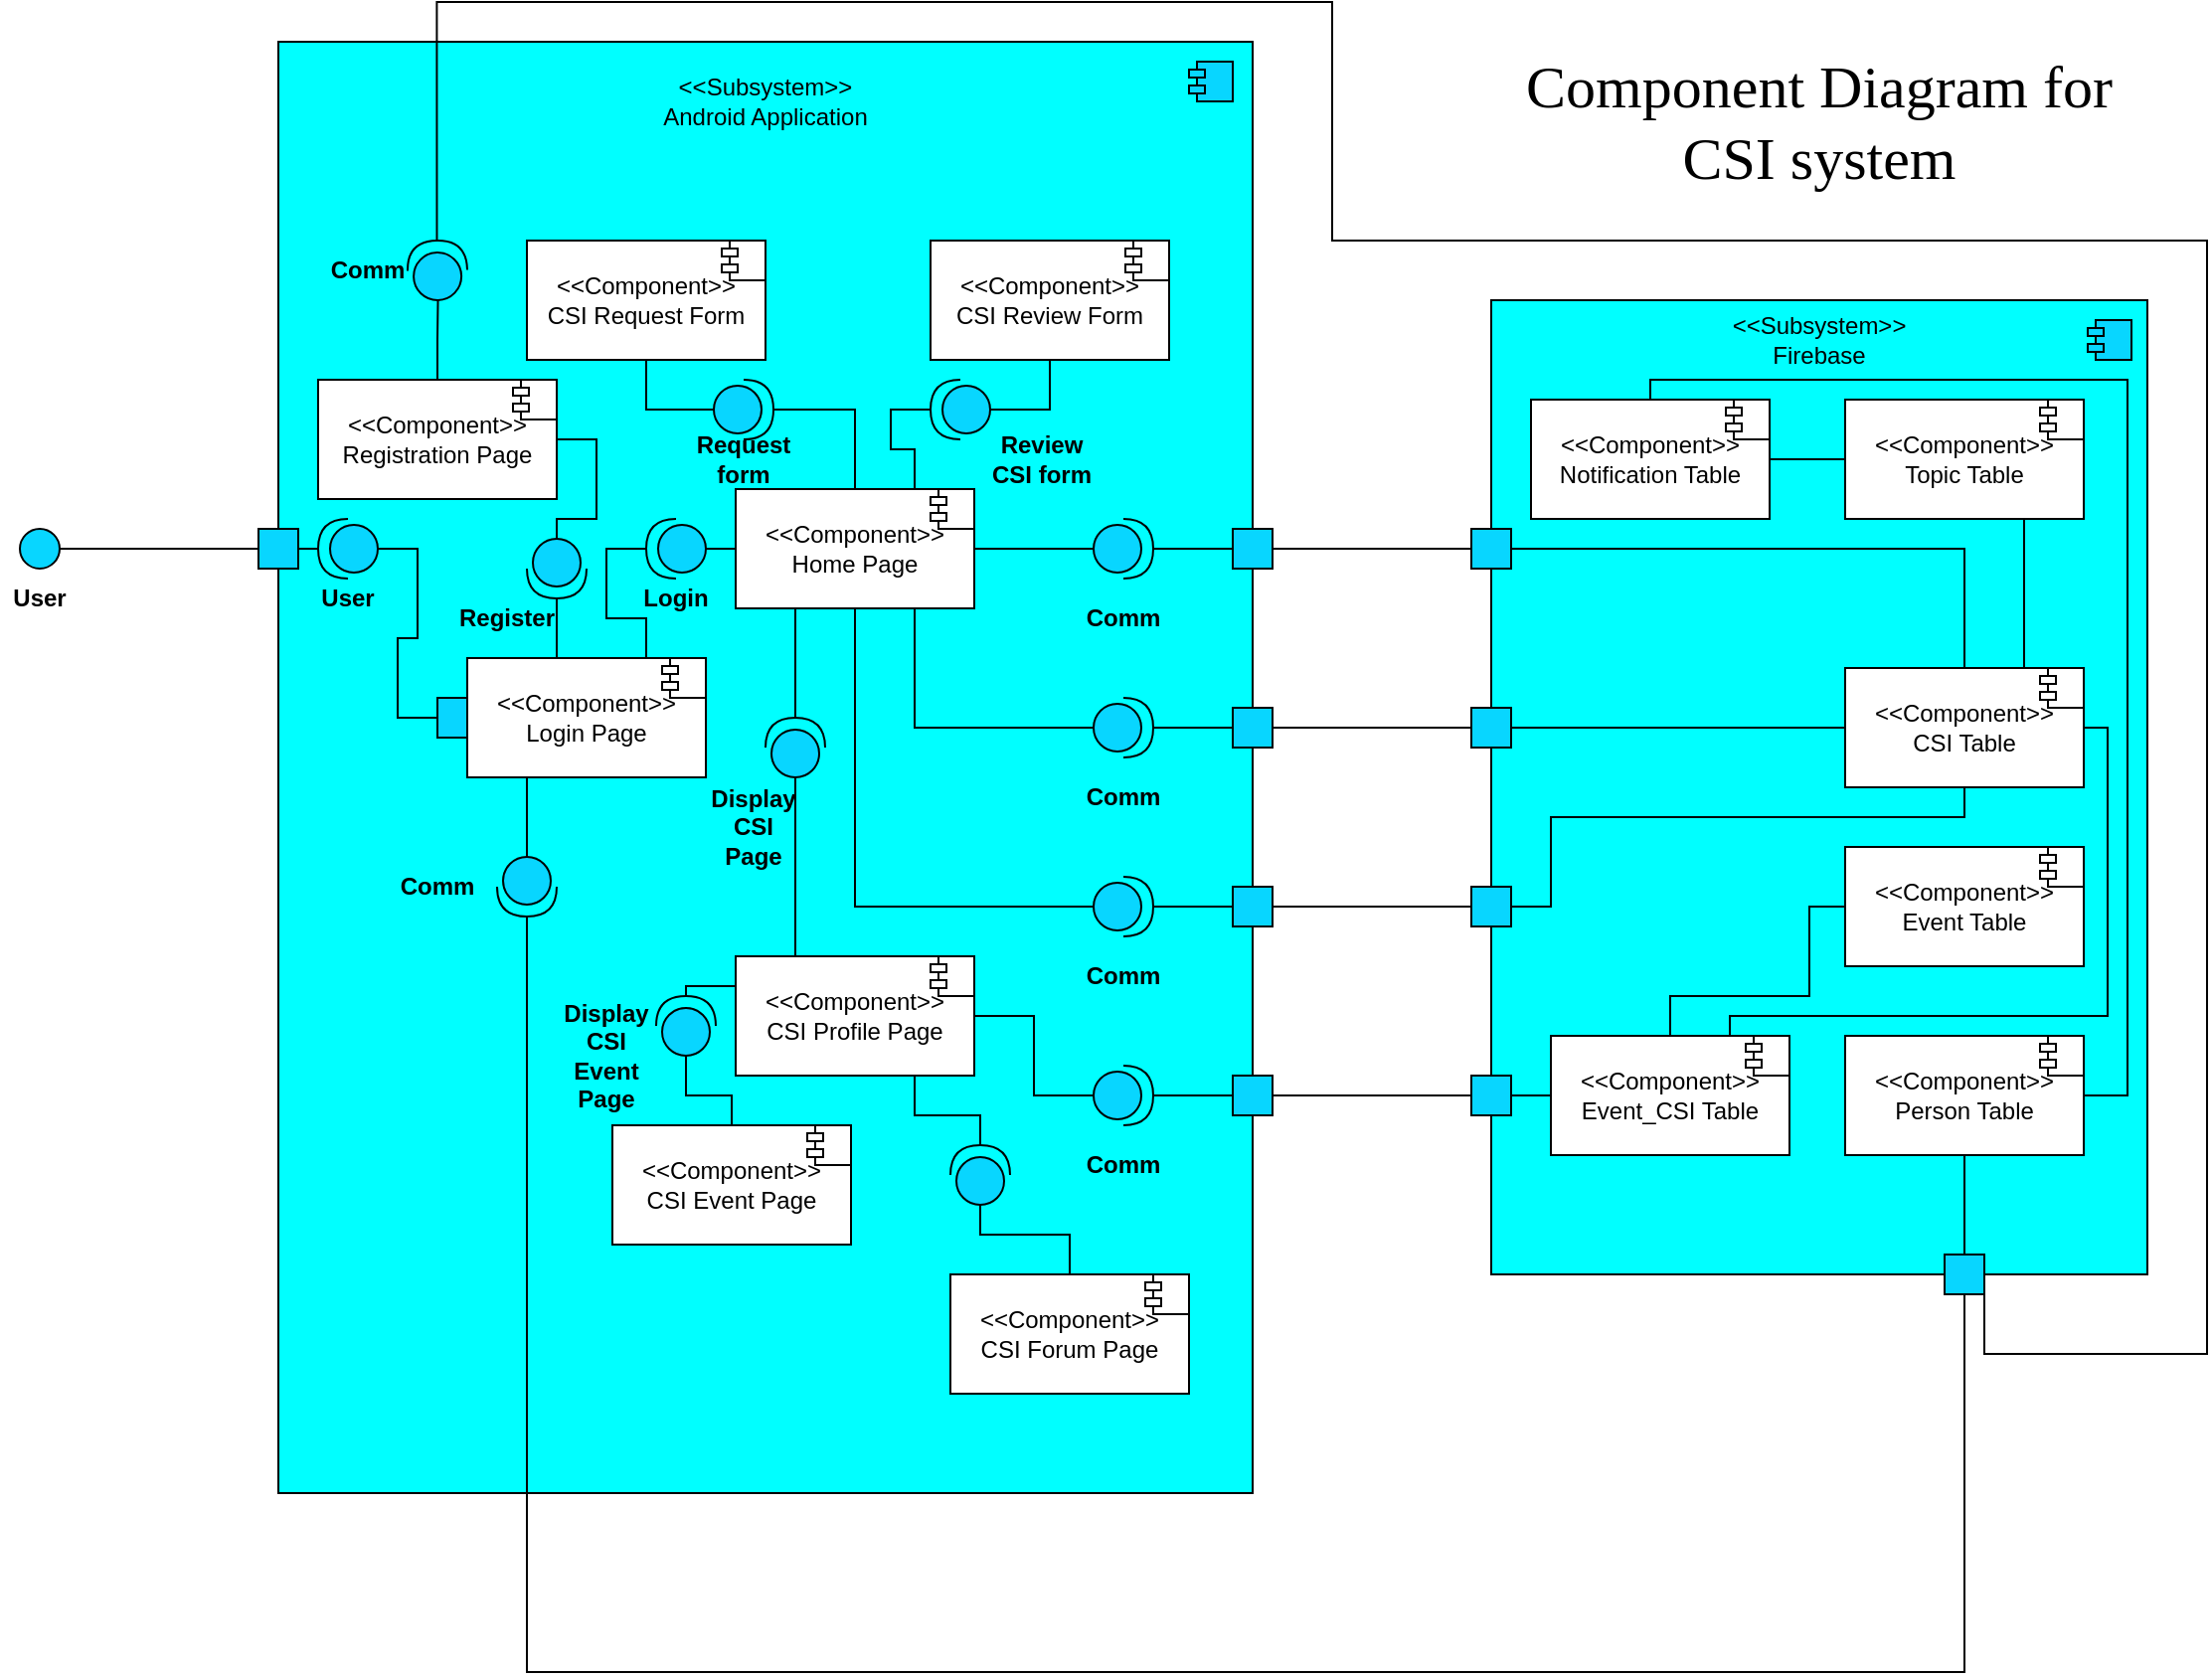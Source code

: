<mxfile version="13.0.9" type="github">
  <diagram id="71mHIhHhVNztUEy4peck" name="Page-1">
    <mxGraphModel dx="1422" dy="1813" grid="1" gridSize="10" guides="1" tooltips="1" connect="1" arrows="1" fold="1" page="1" pageScale="1" pageWidth="850" pageHeight="1100" math="0" shadow="0">
      <root>
        <mxCell id="0" />
        <mxCell id="1" parent="0" />
        <mxCell id="fkppCWhbOw76qJjiSwTg-1" value="" style="whiteSpace=wrap;html=1;fillColor=#00FFFF;" parent="1" vertex="1">
          <mxGeometry x="270" y="-80" width="490" height="730" as="geometry" />
        </mxCell>
        <mxCell id="fkppCWhbOw76qJjiSwTg-121" style="edgeStyle=orthogonalEdgeStyle;rounded=0;orthogonalLoop=1;jettySize=auto;html=1;exitX=0.75;exitY=0;exitDx=0;exitDy=0;entryX=1;entryY=0.5;entryDx=0;entryDy=0;entryPerimeter=0;endArrow=none;endFill=0;strokeWidth=1;" parent="1" source="fkppCWhbOw76qJjiSwTg-113" target="fkppCWhbOw76qJjiSwTg-117" edge="1">
          <mxGeometry relative="1" as="geometry" />
        </mxCell>
        <mxCell id="fkppCWhbOw76qJjiSwTg-126" style="edgeStyle=orthogonalEdgeStyle;rounded=0;orthogonalLoop=1;jettySize=auto;html=1;exitX=0.25;exitY=1;exitDx=0;exitDy=0;entryX=0;entryY=0.5;entryDx=0;entryDy=0;entryPerimeter=0;endArrow=none;endFill=0;strokeWidth=1;" parent="1" source="fkppCWhbOw76qJjiSwTg-113" target="fkppCWhbOw76qJjiSwTg-125" edge="1">
          <mxGeometry relative="1" as="geometry" />
        </mxCell>
        <mxCell id="VlwEZn-e34Lsyked_DZE-5" style="edgeStyle=orthogonalEdgeStyle;rounded=0;orthogonalLoop=1;jettySize=auto;html=1;exitX=0.5;exitY=0;exitDx=0;exitDy=0;entryX=1;entryY=0.5;entryDx=0;entryDy=0;entryPerimeter=0;endArrow=none;endFill=0;" parent="1" source="fkppCWhbOw76qJjiSwTg-113" target="VlwEZn-e34Lsyked_DZE-3" edge="1">
          <mxGeometry relative="1" as="geometry" />
        </mxCell>
        <mxCell id="fkppCWhbOw76qJjiSwTg-82" value="" style="rounded=0;whiteSpace=wrap;html=1;fillColor=#00FFFF;" parent="1" vertex="1">
          <mxGeometry x="880" y="50" width="330" height="490" as="geometry" />
        </mxCell>
        <mxCell id="fkppCWhbOw76qJjiSwTg-9" value="" style="ellipse;whiteSpace=wrap;html=1;aspect=fixed;fillColor=#08D6FF;" parent="1" vertex="1">
          <mxGeometry x="140" y="165" width="20" height="20" as="geometry" />
        </mxCell>
        <mxCell id="fkppCWhbOw76qJjiSwTg-11" value="User" style="text;html=1;strokeColor=none;fillColor=none;align=center;verticalAlign=middle;whiteSpace=wrap;rounded=0;fontStyle=1" parent="1" vertex="1">
          <mxGeometry x="130" y="190" width="40" height="20" as="geometry" />
        </mxCell>
        <mxCell id="fkppCWhbOw76qJjiSwTg-115" style="edgeStyle=orthogonalEdgeStyle;rounded=0;orthogonalLoop=1;jettySize=auto;html=1;exitX=0;exitY=0.5;exitDx=0;exitDy=0;exitPerimeter=0;endArrow=none;endFill=0;strokeWidth=1;entryX=0;entryY=0.5;entryDx=0;entryDy=0;" parent="1" source="fkppCWhbOw76qJjiSwTg-13" target="fkppCWhbOw76qJjiSwTg-33" edge="1">
          <mxGeometry relative="1" as="geometry">
            <Array as="points" />
          </mxGeometry>
        </mxCell>
        <mxCell id="fkppCWhbOw76qJjiSwTg-13" value="" style="shape=providedRequiredInterface;html=1;verticalLabelPosition=bottom;fillColor=#08D6FF;rotation=-180;" parent="1" vertex="1">
          <mxGeometry x="290" y="160" width="30" height="30" as="geometry" />
        </mxCell>
        <mxCell id="fkppCWhbOw76qJjiSwTg-2" value="&amp;lt;&amp;lt;Subsystem&amp;gt;&amp;gt;&lt;br&gt;Android Application" style="text;html=1;strokeColor=none;fillColor=none;align=center;verticalAlign=middle;whiteSpace=wrap;rounded=0;" parent="1" vertex="1">
          <mxGeometry x="438" y="-60" width="154" height="20" as="geometry" />
        </mxCell>
        <mxCell id="fkppCWhbOw76qJjiSwTg-3" value="" style="shape=module;align=left;spacingLeft=20;align=center;verticalAlign=top;jettyWidth=8;jettyHeight=4;fillColor=#08D6FF;" parent="1" vertex="1">
          <mxGeometry x="728" y="-70" width="22" height="20" as="geometry" />
        </mxCell>
        <mxCell id="fkppCWhbOw76qJjiSwTg-26" value="" style="whiteSpace=wrap;html=1;aspect=fixed;fillColor=#08D6FF;" parent="1" vertex="1">
          <mxGeometry x="260" y="165" width="20" height="20" as="geometry" />
        </mxCell>
        <mxCell id="fkppCWhbOw76qJjiSwTg-27" value="" style="endArrow=none;html=1;strokeWidth=1;exitX=1;exitY=0.5;exitDx=0;exitDy=0;entryX=0;entryY=0.5;entryDx=0;entryDy=0;" parent="1" source="fkppCWhbOw76qJjiSwTg-9" target="fkppCWhbOw76qJjiSwTg-26" edge="1">
          <mxGeometry width="50" height="50" relative="1" as="geometry">
            <mxPoint x="350" y="230" as="sourcePoint" />
            <mxPoint x="400" y="180" as="targetPoint" />
          </mxGeometry>
        </mxCell>
        <mxCell id="fkppCWhbOw76qJjiSwTg-28" value="" style="endArrow=none;html=1;strokeWidth=1;exitX=1;exitY=0.5;exitDx=0;exitDy=0;entryX=1;entryY=0.5;entryDx=0;entryDy=0;entryPerimeter=0;" parent="1" source="fkppCWhbOw76qJjiSwTg-26" target="fkppCWhbOw76qJjiSwTg-13" edge="1">
          <mxGeometry width="50" height="50" relative="1" as="geometry">
            <mxPoint x="350" y="230" as="sourcePoint" />
            <mxPoint x="240" y="130" as="targetPoint" />
          </mxGeometry>
        </mxCell>
        <mxCell id="fkppCWhbOw76qJjiSwTg-29" value="User" style="text;html=1;strokeColor=none;fillColor=none;align=center;verticalAlign=middle;whiteSpace=wrap;rounded=0;fontStyle=1" parent="1" vertex="1">
          <mxGeometry x="285" y="190" width="40" height="20" as="geometry" />
        </mxCell>
        <mxCell id="fkppCWhbOw76qJjiSwTg-73" style="edgeStyle=orthogonalEdgeStyle;rounded=0;orthogonalLoop=1;jettySize=auto;html=1;exitX=1;exitY=0.5;exitDx=0;exitDy=0;entryX=0;entryY=0.5;entryDx=0;entryDy=0;entryPerimeter=0;endArrow=none;endFill=0;strokeWidth=1;" parent="1" source="fkppCWhbOw76qJjiSwTg-32" target="fkppCWhbOw76qJjiSwTg-64" edge="1">
          <mxGeometry relative="1" as="geometry" />
        </mxCell>
        <mxCell id="fkppCWhbOw76qJjiSwTg-74" style="edgeStyle=orthogonalEdgeStyle;rounded=0;orthogonalLoop=1;jettySize=auto;html=1;exitX=0.75;exitY=1;exitDx=0;exitDy=0;entryX=0;entryY=0.5;entryDx=0;entryDy=0;entryPerimeter=0;endArrow=none;endFill=0;strokeWidth=1;" parent="1" source="fkppCWhbOw76qJjiSwTg-32" target="fkppCWhbOw76qJjiSwTg-66" edge="1">
          <mxGeometry relative="1" as="geometry" />
        </mxCell>
        <mxCell id="fkppCWhbOw76qJjiSwTg-75" style="edgeStyle=orthogonalEdgeStyle;rounded=0;orthogonalLoop=1;jettySize=auto;html=1;exitX=0.5;exitY=1;exitDx=0;exitDy=0;entryX=0;entryY=0.5;entryDx=0;entryDy=0;entryPerimeter=0;endArrow=none;endFill=0;strokeWidth=1;" parent="1" source="fkppCWhbOw76qJjiSwTg-32" target="fkppCWhbOw76qJjiSwTg-68" edge="1">
          <mxGeometry relative="1" as="geometry" />
        </mxCell>
        <mxCell id="fkppCWhbOw76qJjiSwTg-98" style="edgeStyle=orthogonalEdgeStyle;rounded=0;orthogonalLoop=1;jettySize=auto;html=1;exitX=0.25;exitY=1;exitDx=0;exitDy=0;entryX=1;entryY=0.5;entryDx=0;entryDy=0;entryPerimeter=0;endArrow=none;endFill=0;strokeWidth=1;" parent="1" source="fkppCWhbOw76qJjiSwTg-32" target="fkppCWhbOw76qJjiSwTg-97" edge="1">
          <mxGeometry relative="1" as="geometry">
            <Array as="points">
              <mxPoint x="530" y="235" />
            </Array>
          </mxGeometry>
        </mxCell>
        <mxCell id="QcgEAhnMN4TtuXN9khBl-2" style="edgeStyle=orthogonalEdgeStyle;rounded=0;orthogonalLoop=1;jettySize=auto;html=1;exitX=0.75;exitY=0;exitDx=0;exitDy=0;entryX=1;entryY=0.5;entryDx=0;entryDy=0;entryPerimeter=0;endArrow=none;endFill=0;" parent="1" source="fkppCWhbOw76qJjiSwTg-32" target="QcgEAhnMN4TtuXN9khBl-1" edge="1">
          <mxGeometry relative="1" as="geometry" />
        </mxCell>
        <mxCell id="fkppCWhbOw76qJjiSwTg-33" value="" style="whiteSpace=wrap;html=1;aspect=fixed;fillColor=#08D6FF;" parent="1" vertex="1">
          <mxGeometry x="350" y="250" width="20" height="20" as="geometry" />
        </mxCell>
        <mxCell id="fkppCWhbOw76qJjiSwTg-144" style="edgeStyle=orthogonalEdgeStyle;rounded=0;orthogonalLoop=1;jettySize=auto;html=1;exitX=1;exitY=0.5;exitDx=0;exitDy=0;entryX=0.5;entryY=0;entryDx=0;entryDy=0;endArrow=none;endFill=0;strokeWidth=1;" parent="1" source="fkppCWhbOw76qJjiSwTg-87" target="fkppCWhbOw76qJjiSwTg-140" edge="1">
          <mxGeometry relative="1" as="geometry">
            <mxPoint x="1030" y="175" as="sourcePoint" />
          </mxGeometry>
        </mxCell>
        <mxCell id="fkppCWhbOw76qJjiSwTg-143" style="edgeStyle=orthogonalEdgeStyle;rounded=0;orthogonalLoop=1;jettySize=auto;html=1;exitX=1;exitY=0.5;exitDx=0;exitDy=0;entryX=0;entryY=0.5;entryDx=0;entryDy=0;endArrow=none;endFill=0;strokeWidth=1;" parent="1" source="fkppCWhbOw76qJjiSwTg-86" target="fkppCWhbOw76qJjiSwTg-140" edge="1">
          <mxGeometry relative="1" as="geometry">
            <mxPoint x="1030" y="265" as="sourcePoint" />
          </mxGeometry>
        </mxCell>
        <mxCell id="fkppCWhbOw76qJjiSwTg-89" style="edgeStyle=orthogonalEdgeStyle;rounded=0;orthogonalLoop=1;jettySize=auto;html=1;exitX=1;exitY=0.5;exitDx=0;exitDy=0;entryX=0;entryY=0.5;entryDx=0;entryDy=0;endArrow=none;endFill=0;strokeWidth=1;" parent="1" source="fkppCWhbOw76qJjiSwTg-51" target="fkppCWhbOw76qJjiSwTg-87" edge="1">
          <mxGeometry relative="1" as="geometry" />
        </mxCell>
        <mxCell id="fkppCWhbOw76qJjiSwTg-51" value="" style="whiteSpace=wrap;html=1;aspect=fixed;fillColor=#08D6FF;" parent="1" vertex="1">
          <mxGeometry x="750" y="165" width="20" height="20" as="geometry" />
        </mxCell>
        <mxCell id="fkppCWhbOw76qJjiSwTg-90" style="edgeStyle=orthogonalEdgeStyle;rounded=0;orthogonalLoop=1;jettySize=auto;html=1;exitX=1;exitY=0.5;exitDx=0;exitDy=0;entryX=0;entryY=0.5;entryDx=0;entryDy=0;endArrow=none;endFill=0;strokeWidth=1;" parent="1" source="fkppCWhbOw76qJjiSwTg-53" target="fkppCWhbOw76qJjiSwTg-86" edge="1">
          <mxGeometry relative="1" as="geometry" />
        </mxCell>
        <mxCell id="fkppCWhbOw76qJjiSwTg-53" value="" style="whiteSpace=wrap;html=1;aspect=fixed;fillColor=#08D6FF;" parent="1" vertex="1">
          <mxGeometry x="750" y="255" width="20" height="20" as="geometry" />
        </mxCell>
        <mxCell id="fkppCWhbOw76qJjiSwTg-91" style="edgeStyle=orthogonalEdgeStyle;rounded=0;orthogonalLoop=1;jettySize=auto;html=1;exitX=1;exitY=0.5;exitDx=0;exitDy=0;entryX=0;entryY=0.5;entryDx=0;entryDy=0;endArrow=none;endFill=0;strokeWidth=1;" parent="1" source="fkppCWhbOw76qJjiSwTg-56" target="fkppCWhbOw76qJjiSwTg-85" edge="1">
          <mxGeometry relative="1" as="geometry" />
        </mxCell>
        <mxCell id="fkppCWhbOw76qJjiSwTg-56" value="" style="whiteSpace=wrap;html=1;aspect=fixed;fillColor=#08D6FF;" parent="1" vertex="1">
          <mxGeometry x="750" y="345" width="20" height="20" as="geometry" />
        </mxCell>
        <mxCell id="fkppCWhbOw76qJjiSwTg-70" style="edgeStyle=orthogonalEdgeStyle;rounded=0;orthogonalLoop=1;jettySize=auto;html=1;exitX=1;exitY=0.5;exitDx=0;exitDy=0;exitPerimeter=0;entryX=0;entryY=0.5;entryDx=0;entryDy=0;endArrow=none;endFill=0;strokeWidth=1;" parent="1" source="fkppCWhbOw76qJjiSwTg-64" target="fkppCWhbOw76qJjiSwTg-51" edge="1">
          <mxGeometry relative="1" as="geometry" />
        </mxCell>
        <mxCell id="fkppCWhbOw76qJjiSwTg-64" value="" style="shape=providedRequiredInterface;html=1;verticalLabelPosition=bottom;fillColor=#08D6FF;" parent="1" vertex="1">
          <mxGeometry x="680" y="160" width="30" height="30" as="geometry" />
        </mxCell>
        <mxCell id="fkppCWhbOw76qJjiSwTg-65" value="Comm" style="text;html=1;strokeColor=none;fillColor=none;align=center;verticalAlign=middle;whiteSpace=wrap;rounded=0;fontStyle=1" parent="1" vertex="1">
          <mxGeometry x="675" y="200" width="40" height="20" as="geometry" />
        </mxCell>
        <mxCell id="fkppCWhbOw76qJjiSwTg-71" style="edgeStyle=orthogonalEdgeStyle;rounded=0;orthogonalLoop=1;jettySize=auto;html=1;exitX=1;exitY=0.5;exitDx=0;exitDy=0;exitPerimeter=0;entryX=0;entryY=0.5;entryDx=0;entryDy=0;endArrow=none;endFill=0;strokeWidth=1;" parent="1" source="fkppCWhbOw76qJjiSwTg-66" target="fkppCWhbOw76qJjiSwTg-53" edge="1">
          <mxGeometry relative="1" as="geometry" />
        </mxCell>
        <mxCell id="fkppCWhbOw76qJjiSwTg-66" value="" style="shape=providedRequiredInterface;html=1;verticalLabelPosition=bottom;fillColor=#08D6FF;" parent="1" vertex="1">
          <mxGeometry x="680" y="250" width="30" height="30" as="geometry" />
        </mxCell>
        <mxCell id="fkppCWhbOw76qJjiSwTg-67" value="Comm" style="text;html=1;strokeColor=none;fillColor=none;align=center;verticalAlign=middle;whiteSpace=wrap;rounded=0;fontStyle=1" parent="1" vertex="1">
          <mxGeometry x="675" y="290" width="40" height="20" as="geometry" />
        </mxCell>
        <mxCell id="fkppCWhbOw76qJjiSwTg-72" style="edgeStyle=orthogonalEdgeStyle;rounded=0;orthogonalLoop=1;jettySize=auto;html=1;exitX=1;exitY=0.5;exitDx=0;exitDy=0;exitPerimeter=0;entryX=0;entryY=0.5;entryDx=0;entryDy=0;endArrow=none;endFill=0;strokeWidth=1;" parent="1" source="fkppCWhbOw76qJjiSwTg-68" target="fkppCWhbOw76qJjiSwTg-56" edge="1">
          <mxGeometry relative="1" as="geometry" />
        </mxCell>
        <mxCell id="fkppCWhbOw76qJjiSwTg-68" value="" style="shape=providedRequiredInterface;html=1;verticalLabelPosition=bottom;fillColor=#08D6FF;" parent="1" vertex="1">
          <mxGeometry x="680" y="340" width="30" height="30" as="geometry" />
        </mxCell>
        <mxCell id="fkppCWhbOw76qJjiSwTg-69" value="Comm" style="text;html=1;strokeColor=none;fillColor=none;align=center;verticalAlign=middle;whiteSpace=wrap;rounded=0;fontStyle=1" parent="1" vertex="1">
          <mxGeometry x="675" y="380" width="40" height="20" as="geometry" />
        </mxCell>
        <mxCell id="fkppCWhbOw76qJjiSwTg-83" value="&amp;lt;&amp;lt;Subsystem&amp;gt;&amp;gt;&lt;br&gt;Firebase" style="text;html=1;strokeColor=none;fillColor=none;align=center;verticalAlign=middle;whiteSpace=wrap;rounded=0;" parent="1" vertex="1">
          <mxGeometry x="1025" y="60" width="40" height="20" as="geometry" />
        </mxCell>
        <mxCell id="fkppCWhbOw76qJjiSwTg-84" value="" style="shape=module;align=left;spacingLeft=20;align=center;verticalAlign=top;jettyWidth=8;jettyHeight=4;fillColor=#08D6FF;" parent="1" vertex="1">
          <mxGeometry x="1180" y="60" width="22" height="20" as="geometry" />
        </mxCell>
        <mxCell id="fkppCWhbOw76qJjiSwTg-94" style="edgeStyle=orthogonalEdgeStyle;rounded=0;orthogonalLoop=1;jettySize=auto;html=1;exitX=1;exitY=0.5;exitDx=0;exitDy=0;entryX=0.5;entryY=1;entryDx=0;entryDy=0;endArrow=none;endFill=0;strokeWidth=1;" parent="1" source="fkppCWhbOw76qJjiSwTg-85" target="fkppCWhbOw76qJjiSwTg-140" edge="1">
          <mxGeometry relative="1" as="geometry">
            <mxPoint x="910" y="355" as="targetPoint" />
            <Array as="points">
              <mxPoint x="910" y="355" />
              <mxPoint x="910" y="310" />
              <mxPoint x="1118" y="310" />
            </Array>
          </mxGeometry>
        </mxCell>
        <mxCell id="fkppCWhbOw76qJjiSwTg-85" value="" style="whiteSpace=wrap;html=1;aspect=fixed;fillColor=#08D6FF;" parent="1" vertex="1">
          <mxGeometry x="870" y="345" width="20" height="20" as="geometry" />
        </mxCell>
        <mxCell id="fkppCWhbOw76qJjiSwTg-86" value="" style="whiteSpace=wrap;html=1;aspect=fixed;fillColor=#08D6FF;" parent="1" vertex="1">
          <mxGeometry x="870" y="255" width="20" height="20" as="geometry" />
        </mxCell>
        <mxCell id="fkppCWhbOw76qJjiSwTg-87" value="" style="whiteSpace=wrap;html=1;aspect=fixed;fillColor=#08D6FF;" parent="1" vertex="1">
          <mxGeometry x="870" y="165" width="20" height="20" as="geometry" />
        </mxCell>
        <mxCell id="fkppCWhbOw76qJjiSwTg-104" style="edgeStyle=orthogonalEdgeStyle;rounded=0;orthogonalLoop=1;jettySize=auto;html=1;exitX=1;exitY=0.5;exitDx=0;exitDy=0;entryX=0;entryY=0.5;entryDx=0;entryDy=0;entryPerimeter=0;endArrow=none;endFill=0;strokeWidth=1;" parent="1" source="fkppCWhbOw76qJjiSwTg-95" target="fkppCWhbOw76qJjiSwTg-102" edge="1">
          <mxGeometry relative="1" as="geometry" />
        </mxCell>
        <mxCell id="QcgEAhnMN4TtuXN9khBl-11" style="edgeStyle=orthogonalEdgeStyle;rounded=0;orthogonalLoop=1;jettySize=auto;html=1;exitX=0;exitY=0.25;exitDx=0;exitDy=0;entryX=1;entryY=0.5;entryDx=0;entryDy=0;entryPerimeter=0;endArrow=none;endFill=0;" parent="1" source="fkppCWhbOw76qJjiSwTg-95" target="QcgEAhnMN4TtuXN9khBl-10" edge="1">
          <mxGeometry relative="1" as="geometry" />
        </mxCell>
        <mxCell id="gStav0CeeV2WJq8nettM-4" style="edgeStyle=orthogonalEdgeStyle;rounded=0;jumpSize=0;orthogonalLoop=1;jettySize=auto;html=1;exitX=0.75;exitY=1;exitDx=0;exitDy=0;entryX=1;entryY=0.5;entryDx=0;entryDy=0;entryPerimeter=0;startArrow=none;startFill=0;endArrow=none;endFill=0;" edge="1" parent="1" source="fkppCWhbOw76qJjiSwTg-95" target="gStav0CeeV2WJq8nettM-3">
          <mxGeometry relative="1" as="geometry" />
        </mxCell>
        <mxCell id="fkppCWhbOw76qJjiSwTg-99" style="edgeStyle=orthogonalEdgeStyle;rounded=0;orthogonalLoop=1;jettySize=auto;html=1;exitX=0;exitY=0.5;exitDx=0;exitDy=0;exitPerimeter=0;entryX=0.25;entryY=0;entryDx=0;entryDy=0;endArrow=none;endFill=0;strokeWidth=1;" parent="1" source="fkppCWhbOw76qJjiSwTg-97" target="fkppCWhbOw76qJjiSwTg-95" edge="1">
          <mxGeometry relative="1" as="geometry" />
        </mxCell>
        <mxCell id="fkppCWhbOw76qJjiSwTg-97" value="" style="shape=providedRequiredInterface;html=1;verticalLabelPosition=bottom;fillColor=#08D6FF;rotation=-90;" parent="1" vertex="1">
          <mxGeometry x="515" y="260" width="30" height="30" as="geometry" />
        </mxCell>
        <mxCell id="fkppCWhbOw76qJjiSwTg-100" value="Display CSI Page" style="text;html=1;strokeColor=none;fillColor=none;align=center;verticalAlign=middle;whiteSpace=wrap;rounded=0;fontStyle=1" parent="1" vertex="1">
          <mxGeometry x="489" y="305" width="40" height="20" as="geometry" />
        </mxCell>
        <mxCell id="fkppCWhbOw76qJjiSwTg-107" style="edgeStyle=orthogonalEdgeStyle;rounded=0;orthogonalLoop=1;jettySize=auto;html=1;exitX=1;exitY=0.5;exitDx=0;exitDy=0;entryX=0;entryY=0.5;entryDx=0;entryDy=0;endArrow=none;endFill=0;strokeWidth=1;" parent="1" source="fkppCWhbOw76qJjiSwTg-101" target="fkppCWhbOw76qJjiSwTg-106" edge="1">
          <mxGeometry relative="1" as="geometry" />
        </mxCell>
        <mxCell id="fkppCWhbOw76qJjiSwTg-101" value="" style="whiteSpace=wrap;html=1;aspect=fixed;fillColor=#08D6FF;" parent="1" vertex="1">
          <mxGeometry x="750" y="440" width="20" height="20" as="geometry" />
        </mxCell>
        <mxCell id="fkppCWhbOw76qJjiSwTg-105" style="edgeStyle=orthogonalEdgeStyle;rounded=0;orthogonalLoop=1;jettySize=auto;html=1;exitX=1;exitY=0.5;exitDx=0;exitDy=0;exitPerimeter=0;entryX=0;entryY=0.5;entryDx=0;entryDy=0;endArrow=none;endFill=0;strokeWidth=1;" parent="1" source="fkppCWhbOw76qJjiSwTg-102" target="fkppCWhbOw76qJjiSwTg-101" edge="1">
          <mxGeometry relative="1" as="geometry" />
        </mxCell>
        <mxCell id="fkppCWhbOw76qJjiSwTg-102" value="" style="shape=providedRequiredInterface;html=1;verticalLabelPosition=bottom;fillColor=#08D6FF;" parent="1" vertex="1">
          <mxGeometry x="680" y="435" width="30" height="30" as="geometry" />
        </mxCell>
        <mxCell id="fkppCWhbOw76qJjiSwTg-103" value="Comm" style="text;html=1;strokeColor=none;fillColor=none;align=center;verticalAlign=middle;whiteSpace=wrap;rounded=0;fontStyle=1" parent="1" vertex="1">
          <mxGeometry x="675" y="475" width="40" height="20" as="geometry" />
        </mxCell>
        <mxCell id="fkppCWhbOw76qJjiSwTg-110" style="edgeStyle=orthogonalEdgeStyle;rounded=0;orthogonalLoop=1;jettySize=auto;html=1;exitX=1;exitY=0.5;exitDx=0;exitDy=0;entryX=0;entryY=0.5;entryDx=0;entryDy=0;endArrow=none;endFill=0;strokeWidth=1;" parent="1" source="fkppCWhbOw76qJjiSwTg-106" target="fkppCWhbOw76qJjiSwTg-108" edge="1">
          <mxGeometry relative="1" as="geometry" />
        </mxCell>
        <mxCell id="fkppCWhbOw76qJjiSwTg-106" value="" style="whiteSpace=wrap;html=1;aspect=fixed;fillColor=#08D6FF;" parent="1" vertex="1">
          <mxGeometry x="870" y="440" width="20" height="20" as="geometry" />
        </mxCell>
        <mxCell id="fkppCWhbOw76qJjiSwTg-139" style="edgeStyle=orthogonalEdgeStyle;rounded=0;orthogonalLoop=1;jettySize=auto;html=1;exitX=0.5;exitY=0;exitDx=0;exitDy=0;entryX=0;entryY=0.5;entryDx=0;entryDy=0;endArrow=none;endFill=0;strokeWidth=1;" parent="1" source="fkppCWhbOw76qJjiSwTg-108" target="fkppCWhbOw76qJjiSwTg-137" edge="1">
          <mxGeometry relative="1" as="geometry">
            <Array as="points">
              <mxPoint x="970" y="400" />
              <mxPoint x="1040" y="400" />
              <mxPoint x="1040" y="355" />
            </Array>
          </mxGeometry>
        </mxCell>
        <mxCell id="fkppCWhbOw76qJjiSwTg-120" style="edgeStyle=orthogonalEdgeStyle;rounded=0;orthogonalLoop=1;jettySize=auto;html=1;exitX=0;exitY=0.5;exitDx=0;exitDy=0;exitPerimeter=0;entryX=0;entryY=0.5;entryDx=0;entryDy=0;endArrow=none;endFill=0;strokeWidth=1;" parent="1" source="fkppCWhbOw76qJjiSwTg-117" target="fkppCWhbOw76qJjiSwTg-32" edge="1">
          <mxGeometry relative="1" as="geometry" />
        </mxCell>
        <mxCell id="fkppCWhbOw76qJjiSwTg-117" value="" style="shape=providedRequiredInterface;html=1;verticalLabelPosition=bottom;fillColor=#08D6FF;rotation=-180;" parent="1" vertex="1">
          <mxGeometry x="455" y="160" width="30" height="30" as="geometry" />
        </mxCell>
        <mxCell id="fkppCWhbOw76qJjiSwTg-118" value="Login" style="text;html=1;strokeColor=none;fillColor=none;align=center;verticalAlign=middle;whiteSpace=wrap;rounded=0;fontStyle=1" parent="1" vertex="1">
          <mxGeometry x="450" y="190" width="40" height="20" as="geometry" />
        </mxCell>
        <mxCell id="fkppCWhbOw76qJjiSwTg-130" style="edgeStyle=orthogonalEdgeStyle;rounded=0;orthogonalLoop=1;jettySize=auto;html=1;exitX=1;exitY=0.5;exitDx=0;exitDy=0;exitPerimeter=0;entryX=0.5;entryY=1;entryDx=0;entryDy=0;endArrow=none;endFill=0;strokeWidth=1;" parent="1" source="fkppCWhbOw76qJjiSwTg-125" target="fkppCWhbOw76qJjiSwTg-129" edge="1">
          <mxGeometry relative="1" as="geometry">
            <mxPoint x="395" y="530" as="targetPoint" />
            <Array as="points">
              <mxPoint x="395" y="740" />
              <mxPoint x="1118" y="740" />
            </Array>
          </mxGeometry>
        </mxCell>
        <mxCell id="fkppCWhbOw76qJjiSwTg-125" value="" style="shape=providedRequiredInterface;html=1;verticalLabelPosition=bottom;fillColor=#08D6FF;rotation=90;" parent="1" vertex="1">
          <mxGeometry x="380" y="330" width="30" height="30" as="geometry" />
        </mxCell>
        <mxCell id="fkppCWhbOw76qJjiSwTg-127" value="Comm" style="text;html=1;strokeColor=none;fillColor=none;align=center;verticalAlign=middle;whiteSpace=wrap;rounded=0;fontStyle=1" parent="1" vertex="1">
          <mxGeometry x="330" y="335" width="40" height="20" as="geometry" />
        </mxCell>
        <mxCell id="fkppCWhbOw76qJjiSwTg-133" style="edgeStyle=orthogonalEdgeStyle;rounded=0;orthogonalLoop=1;jettySize=auto;html=1;exitX=0.5;exitY=0;exitDx=0;exitDy=0;entryX=0.5;entryY=1;entryDx=0;entryDy=0;endArrow=none;endFill=0;strokeWidth=1;" parent="1" source="fkppCWhbOw76qJjiSwTg-129" target="fkppCWhbOw76qJjiSwTg-122" edge="1">
          <mxGeometry relative="1" as="geometry" />
        </mxCell>
        <mxCell id="fkppCWhbOw76qJjiSwTg-129" value="" style="whiteSpace=wrap;html=1;aspect=fixed;fillColor=#08D6FF;" parent="1" vertex="1">
          <mxGeometry x="1108" y="530" width="20" height="20" as="geometry" />
        </mxCell>
        <mxCell id="fkppCWhbOw76qJjiSwTg-145" style="edgeStyle=orthogonalEdgeStyle;rounded=0;orthogonalLoop=1;jettySize=auto;html=1;exitX=1;exitY=0.5;exitDx=0;exitDy=0;entryX=0.75;entryY=0;entryDx=0;entryDy=0;endArrow=none;endFill=0;strokeWidth=1;" parent="1" source="fkppCWhbOw76qJjiSwTg-140" target="fkppCWhbOw76qJjiSwTg-108" edge="1">
          <mxGeometry relative="1" as="geometry">
            <Array as="points">
              <mxPoint x="1190" y="265" />
              <mxPoint x="1190" y="410" />
              <mxPoint x="1000" y="410" />
            </Array>
          </mxGeometry>
        </mxCell>
        <mxCell id="o57emjJ0l2mKLzwhrUZ1-8" style="edgeStyle=orthogonalEdgeStyle;rounded=0;orthogonalLoop=1;jettySize=auto;html=1;exitX=1;exitY=0.5;exitDx=0;exitDy=0;exitPerimeter=0;entryX=0.5;entryY=0;entryDx=0;entryDy=0;endArrow=none;endFill=0;" parent="1" source="o57emjJ0l2mKLzwhrUZ1-7" target="fkppCWhbOw76qJjiSwTg-32" edge="1">
          <mxGeometry relative="1" as="geometry" />
        </mxCell>
        <mxCell id="o57emjJ0l2mKLzwhrUZ1-9" style="edgeStyle=orthogonalEdgeStyle;rounded=0;orthogonalLoop=1;jettySize=auto;html=1;exitX=0;exitY=0.5;exitDx=0;exitDy=0;exitPerimeter=0;entryX=0.5;entryY=1;entryDx=0;entryDy=0;endArrow=none;endFill=0;" parent="1" source="o57emjJ0l2mKLzwhrUZ1-7" target="o57emjJ0l2mKLzwhrUZ1-4" edge="1">
          <mxGeometry relative="1" as="geometry" />
        </mxCell>
        <mxCell id="o57emjJ0l2mKLzwhrUZ1-7" value="" style="shape=providedRequiredInterface;html=1;verticalLabelPosition=bottom;fillColor=#08D6FF;" parent="1" vertex="1">
          <mxGeometry x="489" y="90" width="30" height="30" as="geometry" />
        </mxCell>
        <mxCell id="o57emjJ0l2mKLzwhrUZ1-10" value="Request form" style="text;html=1;strokeColor=none;fillColor=none;align=center;verticalAlign=middle;whiteSpace=wrap;rounded=0;fontStyle=1" parent="1" vertex="1">
          <mxGeometry x="484" y="120" width="40" height="20" as="geometry" />
        </mxCell>
        <mxCell id="A3ARpKB3fDkbXEU5PbYO-1" value="Component Diagram for CSI system" style="text;html=1;strokeColor=none;fillColor=none;align=center;verticalAlign=middle;whiteSpace=wrap;rounded=0;fontFamily=Times New Roman;fontSize=30;" parent="1" vertex="1">
          <mxGeometry x="895" y="-50" width="300" height="20" as="geometry" />
        </mxCell>
        <mxCell id="QcgEAhnMN4TtuXN9khBl-6" style="edgeStyle=orthogonalEdgeStyle;rounded=0;orthogonalLoop=1;jettySize=auto;html=1;exitX=0;exitY=0.5;exitDx=0;exitDy=0;exitPerimeter=0;entryX=0.5;entryY=1;entryDx=0;entryDy=0;endArrow=none;endFill=0;" parent="1" source="QcgEAhnMN4TtuXN9khBl-1" target="QcgEAhnMN4TtuXN9khBl-4" edge="1">
          <mxGeometry relative="1" as="geometry" />
        </mxCell>
        <mxCell id="QcgEAhnMN4TtuXN9khBl-1" value="" style="shape=providedRequiredInterface;html=1;verticalLabelPosition=bottom;fillColor=#08D6FF;rotation=-180;" parent="1" vertex="1">
          <mxGeometry x="598" y="90" width="30" height="30" as="geometry" />
        </mxCell>
        <mxCell id="QcgEAhnMN4TtuXN9khBl-3" value="Review CSI form" style="text;html=1;strokeColor=none;fillColor=none;align=center;verticalAlign=middle;whiteSpace=wrap;rounded=0;fontStyle=1" parent="1" vertex="1">
          <mxGeometry x="628" y="120" width="52" height="20" as="geometry" />
        </mxCell>
        <mxCell id="QcgEAhnMN4TtuXN9khBl-12" style="edgeStyle=orthogonalEdgeStyle;rounded=0;orthogonalLoop=1;jettySize=auto;html=1;exitX=0;exitY=0.5;exitDx=0;exitDy=0;exitPerimeter=0;entryX=0.5;entryY=0;entryDx=0;entryDy=0;endArrow=none;endFill=0;" parent="1" source="QcgEAhnMN4TtuXN9khBl-10" target="QcgEAhnMN4TtuXN9khBl-8" edge="1">
          <mxGeometry relative="1" as="geometry">
            <Array as="points">
              <mxPoint x="475" y="450" />
              <mxPoint x="498" y="450" />
            </Array>
          </mxGeometry>
        </mxCell>
        <mxCell id="QcgEAhnMN4TtuXN9khBl-10" value="" style="shape=providedRequiredInterface;html=1;verticalLabelPosition=bottom;fillColor=#08D6FF;rotation=-90;" parent="1" vertex="1">
          <mxGeometry x="460" y="400" width="30" height="30" as="geometry" />
        </mxCell>
        <mxCell id="QcgEAhnMN4TtuXN9khBl-13" value="Display CSI Event Page" style="text;html=1;strokeColor=none;fillColor=none;align=center;verticalAlign=middle;whiteSpace=wrap;rounded=0;fontStyle=1" parent="1" vertex="1">
          <mxGeometry x="415" y="420" width="40" height="20" as="geometry" />
        </mxCell>
        <mxCell id="VlwEZn-e34Lsyked_DZE-4" style="edgeStyle=orthogonalEdgeStyle;rounded=0;orthogonalLoop=1;jettySize=auto;html=1;exitX=1;exitY=0.5;exitDx=0;exitDy=0;entryX=0;entryY=0.5;entryDx=0;entryDy=0;entryPerimeter=0;endArrow=none;endFill=0;" parent="1" source="VlwEZn-e34Lsyked_DZE-1" target="VlwEZn-e34Lsyked_DZE-3" edge="1">
          <mxGeometry relative="1" as="geometry">
            <Array as="points">
              <mxPoint x="430" y="120" />
              <mxPoint x="430" y="160" />
              <mxPoint x="410" y="160" />
            </Array>
          </mxGeometry>
        </mxCell>
        <mxCell id="VlwEZn-e34Lsyked_DZE-8" style="edgeStyle=orthogonalEdgeStyle;rounded=0;orthogonalLoop=1;jettySize=auto;html=1;exitX=0.5;exitY=0;exitDx=0;exitDy=0;entryX=0;entryY=0.5;entryDx=0;entryDy=0;entryPerimeter=0;endArrow=none;endFill=0;" parent="1" source="VlwEZn-e34Lsyked_DZE-1" target="VlwEZn-e34Lsyked_DZE-7" edge="1">
          <mxGeometry relative="1" as="geometry" />
        </mxCell>
        <mxCell id="VlwEZn-e34Lsyked_DZE-3" value="" style="shape=providedRequiredInterface;html=1;verticalLabelPosition=bottom;fillColor=#08D6FF;rotation=90;" parent="1" vertex="1">
          <mxGeometry x="395" y="170" width="30" height="30" as="geometry" />
        </mxCell>
        <mxCell id="VlwEZn-e34Lsyked_DZE-6" value="Register" style="text;html=1;strokeColor=none;fillColor=none;align=center;verticalAlign=middle;whiteSpace=wrap;rounded=0;fontStyle=1" parent="1" vertex="1">
          <mxGeometry x="365" y="200" width="40" height="20" as="geometry" />
        </mxCell>
        <mxCell id="VlwEZn-e34Lsyked_DZE-9" style="edgeStyle=orthogonalEdgeStyle;rounded=0;orthogonalLoop=1;jettySize=auto;html=1;exitX=1;exitY=0.5;exitDx=0;exitDy=0;exitPerimeter=0;entryX=1;entryY=1;entryDx=0;entryDy=0;endArrow=none;endFill=0;" parent="1" source="VlwEZn-e34Lsyked_DZE-7" target="fkppCWhbOw76qJjiSwTg-129" edge="1">
          <mxGeometry relative="1" as="geometry">
            <Array as="points">
              <mxPoint x="350" y="-100" />
              <mxPoint x="800" y="-100" />
              <mxPoint x="800" y="20" />
              <mxPoint x="1240" y="20" />
              <mxPoint x="1240" y="580" />
              <mxPoint x="1128" y="580" />
            </Array>
          </mxGeometry>
        </mxCell>
        <mxCell id="VlwEZn-e34Lsyked_DZE-7" value="" style="shape=providedRequiredInterface;html=1;verticalLabelPosition=bottom;fillColor=#08D6FF;rotation=-91;" parent="1" vertex="1">
          <mxGeometry x="335" y="20" width="30" height="30" as="geometry" />
        </mxCell>
        <mxCell id="VlwEZn-e34Lsyked_DZE-11" value="Comm" style="text;html=1;strokeColor=none;fillColor=none;align=center;verticalAlign=middle;whiteSpace=wrap;rounded=0;fontStyle=1" parent="1" vertex="1">
          <mxGeometry x="295" y="25" width="40" height="20" as="geometry" />
        </mxCell>
        <mxCell id="gStav0CeeV2WJq8nettM-5" style="edgeStyle=orthogonalEdgeStyle;rounded=0;jumpSize=0;orthogonalLoop=1;jettySize=auto;html=1;exitX=0;exitY=0.5;exitDx=0;exitDy=0;exitPerimeter=0;entryX=0.5;entryY=0;entryDx=0;entryDy=0;startArrow=none;startFill=0;endArrow=none;endFill=0;" edge="1" parent="1" source="gStav0CeeV2WJq8nettM-3" target="gStav0CeeV2WJq8nettM-1">
          <mxGeometry relative="1" as="geometry">
            <Array as="points">
              <mxPoint x="623" y="520" />
              <mxPoint x="668" y="520" />
            </Array>
          </mxGeometry>
        </mxCell>
        <mxCell id="gStav0CeeV2WJq8nettM-3" value="" style="shape=providedRequiredInterface;html=1;verticalLabelPosition=bottom;fillColor=#08D6FF;rotation=-90;" vertex="1" parent="1">
          <mxGeometry x="608" y="475" width="30" height="30" as="geometry" />
        </mxCell>
        <mxCell id="gStav0CeeV2WJq8nettM-8" value="" style="group" vertex="1" connectable="0" parent="1">
          <mxGeometry x="1058" y="100" width="120" height="60" as="geometry" />
        </mxCell>
        <mxCell id="gStav0CeeV2WJq8nettM-6" value="&amp;lt;&amp;lt;Component&amp;gt;&amp;gt;&lt;br&gt;Topic Table" style="rounded=0;whiteSpace=wrap;html=1;fillColor=#FFFFFF;" vertex="1" parent="gStav0CeeV2WJq8nettM-8">
          <mxGeometry width="120" height="60" as="geometry" />
        </mxCell>
        <mxCell id="gStav0CeeV2WJq8nettM-7" value="" style="shape=module;align=left;spacingLeft=20;align=center;verticalAlign=top;jettyWidth=8;jettyHeight=4;fillColor=#FFFFFF;" vertex="1" parent="gStav0CeeV2WJq8nettM-8">
          <mxGeometry x="98" width="22" height="20" as="geometry" />
        </mxCell>
        <mxCell id="gStav0CeeV2WJq8nettM-9" value="" style="group" vertex="1" connectable="0" parent="1">
          <mxGeometry x="1058" y="235" width="120" height="60" as="geometry" />
        </mxCell>
        <mxCell id="fkppCWhbOw76qJjiSwTg-140" value="&amp;lt;&amp;lt;Component&amp;gt;&amp;gt;&lt;br&gt;CSI Table" style="rounded=0;whiteSpace=wrap;html=1;fillColor=#FFFFFF;" parent="gStav0CeeV2WJq8nettM-9" vertex="1">
          <mxGeometry width="120" height="60" as="geometry" />
        </mxCell>
        <mxCell id="fkppCWhbOw76qJjiSwTg-141" value="" style="shape=module;align=left;spacingLeft=20;align=center;verticalAlign=top;jettyWidth=8;jettyHeight=4;fillColor=#FFFFFF;" parent="gStav0CeeV2WJq8nettM-9" vertex="1">
          <mxGeometry x="98" width="22" height="20" as="geometry" />
        </mxCell>
        <mxCell id="gStav0CeeV2WJq8nettM-10" value="" style="group" vertex="1" connectable="0" parent="1">
          <mxGeometry x="1058" y="325" width="120" height="60" as="geometry" />
        </mxCell>
        <mxCell id="fkppCWhbOw76qJjiSwTg-137" value="&amp;lt;&amp;lt;Component&amp;gt;&amp;gt;&lt;br&gt;Event Table" style="rounded=0;whiteSpace=wrap;html=1;fillColor=#FFFFFF;" parent="gStav0CeeV2WJq8nettM-10" vertex="1">
          <mxGeometry width="120" height="60" as="geometry" />
        </mxCell>
        <mxCell id="fkppCWhbOw76qJjiSwTg-138" value="" style="shape=module;align=left;spacingLeft=20;align=center;verticalAlign=top;jettyWidth=8;jettyHeight=4;fillColor=#FFFFFF;" parent="gStav0CeeV2WJq8nettM-10" vertex="1">
          <mxGeometry x="98" width="22" height="20" as="geometry" />
        </mxCell>
        <mxCell id="gStav0CeeV2WJq8nettM-11" value="" style="group" vertex="1" connectable="0" parent="1">
          <mxGeometry x="1058" y="420" width="120" height="60" as="geometry" />
        </mxCell>
        <mxCell id="fkppCWhbOw76qJjiSwTg-122" value="&amp;lt;&amp;lt;Component&amp;gt;&amp;gt;&lt;br&gt;Person Table" style="rounded=0;whiteSpace=wrap;html=1;fillColor=#FFFFFF;" parent="gStav0CeeV2WJq8nettM-11" vertex="1">
          <mxGeometry width="120" height="60" as="geometry" />
        </mxCell>
        <mxCell id="fkppCWhbOw76qJjiSwTg-123" value="" style="shape=module;align=left;spacingLeft=20;align=center;verticalAlign=top;jettyWidth=8;jettyHeight=4;fillColor=#FFFFFF;" parent="gStav0CeeV2WJq8nettM-11" vertex="1">
          <mxGeometry x="98" width="22" height="20" as="geometry" />
        </mxCell>
        <mxCell id="gStav0CeeV2WJq8nettM-12" value="" style="group" vertex="1" connectable="0" parent="1">
          <mxGeometry x="910" y="420" width="120" height="60" as="geometry" />
        </mxCell>
        <mxCell id="fkppCWhbOw76qJjiSwTg-108" value="&amp;lt;&amp;lt;Component&amp;gt;&amp;gt;&lt;br&gt;Event_CSI Table" style="rounded=0;whiteSpace=wrap;html=1;fillColor=#FFFFFF;" parent="gStav0CeeV2WJq8nettM-12" vertex="1">
          <mxGeometry width="120" height="60" as="geometry" />
        </mxCell>
        <mxCell id="fkppCWhbOw76qJjiSwTg-109" value="" style="shape=module;align=left;spacingLeft=20;align=center;verticalAlign=top;jettyWidth=8;jettyHeight=4;fillColor=#FFFFFF;" parent="gStav0CeeV2WJq8nettM-12" vertex="1">
          <mxGeometry x="98" width="22" height="20" as="geometry" />
        </mxCell>
        <mxCell id="gStav0CeeV2WJq8nettM-13" value="" style="group" vertex="1" connectable="0" parent="1">
          <mxGeometry x="608" y="540" width="120" height="60" as="geometry" />
        </mxCell>
        <mxCell id="gStav0CeeV2WJq8nettM-1" value="&amp;lt;&amp;lt;Component&amp;gt;&amp;gt;&lt;br&gt;CSI Forum Page" style="rounded=0;whiteSpace=wrap;html=1;fillColor=#FFFFFF;" vertex="1" parent="gStav0CeeV2WJq8nettM-13">
          <mxGeometry width="120" height="60" as="geometry" />
        </mxCell>
        <mxCell id="gStav0CeeV2WJq8nettM-2" value="" style="shape=module;align=left;spacingLeft=20;align=center;verticalAlign=top;jettyWidth=8;jettyHeight=4;fillColor=#FFFFFF;" vertex="1" parent="gStav0CeeV2WJq8nettM-13">
          <mxGeometry x="98" width="22" height="20" as="geometry" />
        </mxCell>
        <mxCell id="gStav0CeeV2WJq8nettM-14" value="" style="group" vertex="1" connectable="0" parent="1">
          <mxGeometry x="438" y="465" width="120" height="60" as="geometry" />
        </mxCell>
        <mxCell id="QcgEAhnMN4TtuXN9khBl-8" value="&amp;lt;&amp;lt;Component&amp;gt;&amp;gt;&lt;br&gt;CSI Event Page" style="rounded=0;whiteSpace=wrap;html=1;fillColor=#FFFFFF;" parent="gStav0CeeV2WJq8nettM-14" vertex="1">
          <mxGeometry width="120" height="60" as="geometry" />
        </mxCell>
        <mxCell id="QcgEAhnMN4TtuXN9khBl-9" value="" style="shape=module;align=left;spacingLeft=20;align=center;verticalAlign=top;jettyWidth=8;jettyHeight=4;fillColor=#FFFFFF;" parent="gStav0CeeV2WJq8nettM-14" vertex="1">
          <mxGeometry x="98" width="22" height="20" as="geometry" />
        </mxCell>
        <mxCell id="gStav0CeeV2WJq8nettM-15" value="" style="group" vertex="1" connectable="0" parent="1">
          <mxGeometry x="500" y="380" width="120" height="60" as="geometry" />
        </mxCell>
        <mxCell id="fkppCWhbOw76qJjiSwTg-95" value="&amp;lt;&amp;lt;Component&amp;gt;&amp;gt;&lt;br&gt;CSI Profile Page" style="rounded=0;whiteSpace=wrap;html=1;fillColor=#FFFFFF;" parent="gStav0CeeV2WJq8nettM-15" vertex="1">
          <mxGeometry width="120" height="60" as="geometry" />
        </mxCell>
        <mxCell id="QcgEAhnMN4TtuXN9khBl-7" value="" style="shape=module;align=left;spacingLeft=20;align=center;verticalAlign=top;jettyWidth=8;jettyHeight=4;fillColor=#FFFFFF;" parent="gStav0CeeV2WJq8nettM-15" vertex="1">
          <mxGeometry x="98" width="22" height="20" as="geometry" />
        </mxCell>
        <mxCell id="gStav0CeeV2WJq8nettM-16" value="" style="group" vertex="1" connectable="0" parent="1">
          <mxGeometry x="500" y="145" width="120" height="60" as="geometry" />
        </mxCell>
        <mxCell id="fkppCWhbOw76qJjiSwTg-32" value="&amp;lt;&amp;lt;Component&amp;gt;&amp;gt;&lt;br&gt;Home Page" style="rounded=0;whiteSpace=wrap;html=1;fillColor=#FFFFFF;" parent="gStav0CeeV2WJq8nettM-16" vertex="1">
          <mxGeometry width="120" height="60" as="geometry" />
        </mxCell>
        <mxCell id="fkppCWhbOw76qJjiSwTg-77" value="" style="shape=module;align=left;spacingLeft=20;align=center;verticalAlign=top;jettyWidth=8;jettyHeight=4;fillColor=#FFFFFF;" parent="gStav0CeeV2WJq8nettM-16" vertex="1">
          <mxGeometry x="98" width="22" height="20" as="geometry" />
        </mxCell>
        <mxCell id="gStav0CeeV2WJq8nettM-17" value="" style="group" vertex="1" connectable="0" parent="1">
          <mxGeometry x="365" y="230" width="120" height="60" as="geometry" />
        </mxCell>
        <mxCell id="fkppCWhbOw76qJjiSwTg-113" value="&amp;lt;&amp;lt;Component&amp;gt;&amp;gt;&lt;br&gt;Login Page" style="rounded=0;whiteSpace=wrap;html=1;fillColor=#FFFFFF;" parent="gStav0CeeV2WJq8nettM-17" vertex="1">
          <mxGeometry width="120" height="60" as="geometry" />
        </mxCell>
        <mxCell id="fkppCWhbOw76qJjiSwTg-114" value="" style="shape=module;align=left;spacingLeft=20;align=center;verticalAlign=top;jettyWidth=8;jettyHeight=4;fillColor=#FFFFFF;" parent="gStav0CeeV2WJq8nettM-17" vertex="1">
          <mxGeometry x="98" width="22" height="20" as="geometry" />
        </mxCell>
        <mxCell id="gStav0CeeV2WJq8nettM-20" value="" style="group" vertex="1" connectable="0" parent="1">
          <mxGeometry x="598" y="20" width="120" height="60" as="geometry" />
        </mxCell>
        <mxCell id="gStav0CeeV2WJq8nettM-18" value="" style="group" vertex="1" connectable="0" parent="gStav0CeeV2WJq8nettM-20">
          <mxGeometry width="120" height="60" as="geometry" />
        </mxCell>
        <mxCell id="QcgEAhnMN4TtuXN9khBl-4" value="&amp;lt;&amp;lt;Component&amp;gt;&amp;gt;&lt;br&gt;CSI Review Form" style="rounded=0;whiteSpace=wrap;html=1;fillColor=#FFFFFF;" parent="gStav0CeeV2WJq8nettM-18" vertex="1">
          <mxGeometry width="120" height="60" as="geometry" />
        </mxCell>
        <mxCell id="QcgEAhnMN4TtuXN9khBl-5" value="" style="shape=module;align=left;spacingLeft=20;align=center;verticalAlign=top;jettyWidth=8;jettyHeight=4;fillColor=#FFFFFF;" parent="gStav0CeeV2WJq8nettM-18" vertex="1">
          <mxGeometry x="98" width="22" height="20" as="geometry" />
        </mxCell>
        <mxCell id="gStav0CeeV2WJq8nettM-21" value="" style="group" vertex="1" connectable="0" parent="1">
          <mxGeometry x="395" y="20" width="120" height="60" as="geometry" />
        </mxCell>
        <mxCell id="o57emjJ0l2mKLzwhrUZ1-4" value="&amp;lt;&amp;lt;Component&amp;gt;&amp;gt;&lt;br&gt;CSI Request Form" style="rounded=0;whiteSpace=wrap;html=1;fillColor=#FFFFFF;" parent="gStav0CeeV2WJq8nettM-21" vertex="1">
          <mxGeometry width="120" height="60" as="geometry" />
        </mxCell>
        <mxCell id="o57emjJ0l2mKLzwhrUZ1-5" value="" style="shape=module;align=left;spacingLeft=20;align=center;verticalAlign=top;jettyWidth=8;jettyHeight=4;fillColor=#FFFFFF;" parent="gStav0CeeV2WJq8nettM-21" vertex="1">
          <mxGeometry x="98" width="22" height="20" as="geometry" />
        </mxCell>
        <mxCell id="gStav0CeeV2WJq8nettM-22" value="" style="group" vertex="1" connectable="0" parent="1">
          <mxGeometry x="290" y="90" width="120" height="60" as="geometry" />
        </mxCell>
        <mxCell id="VlwEZn-e34Lsyked_DZE-1" value="&amp;lt;&amp;lt;Component&amp;gt;&amp;gt;&lt;br&gt;Registration Page" style="rounded=0;whiteSpace=wrap;html=1;fillColor=#FFFFFF;" parent="gStav0CeeV2WJq8nettM-22" vertex="1">
          <mxGeometry width="120" height="60" as="geometry" />
        </mxCell>
        <mxCell id="VlwEZn-e34Lsyked_DZE-2" value="" style="shape=module;align=left;spacingLeft=20;align=center;verticalAlign=top;jettyWidth=8;jettyHeight=4;fillColor=#FFFFFF;" parent="gStav0CeeV2WJq8nettM-22" vertex="1">
          <mxGeometry x="98" width="22" height="20" as="geometry" />
        </mxCell>
        <mxCell id="gStav0CeeV2WJq8nettM-23" value="" style="group" vertex="1" connectable="0" parent="1">
          <mxGeometry x="900" y="100" width="120" height="60" as="geometry" />
        </mxCell>
        <mxCell id="gStav0CeeV2WJq8nettM-24" value="&amp;lt;&amp;lt;Component&amp;gt;&amp;gt;&lt;br&gt;Notification Table" style="rounded=0;whiteSpace=wrap;html=1;fillColor=#FFFFFF;" vertex="1" parent="gStav0CeeV2WJq8nettM-23">
          <mxGeometry width="120" height="60" as="geometry" />
        </mxCell>
        <mxCell id="gStav0CeeV2WJq8nettM-25" value="" style="shape=module;align=left;spacingLeft=20;align=center;verticalAlign=top;jettyWidth=8;jettyHeight=4;fillColor=#FFFFFF;" vertex="1" parent="gStav0CeeV2WJq8nettM-23">
          <mxGeometry x="98" width="22" height="20" as="geometry" />
        </mxCell>
        <mxCell id="gStav0CeeV2WJq8nettM-27" style="edgeStyle=orthogonalEdgeStyle;rounded=0;jumpSize=0;orthogonalLoop=1;jettySize=auto;html=1;exitX=1;exitY=0.5;exitDx=0;exitDy=0;entryX=0;entryY=0.5;entryDx=0;entryDy=0;startArrow=none;startFill=0;endArrow=none;endFill=0;" edge="1" parent="1" source="gStav0CeeV2WJq8nettM-24" target="gStav0CeeV2WJq8nettM-6">
          <mxGeometry relative="1" as="geometry" />
        </mxCell>
        <mxCell id="gStav0CeeV2WJq8nettM-28" style="edgeStyle=orthogonalEdgeStyle;rounded=0;jumpSize=0;orthogonalLoop=1;jettySize=auto;html=1;exitX=0.75;exitY=1;exitDx=0;exitDy=0;entryX=0.75;entryY=0;entryDx=0;entryDy=0;startArrow=none;startFill=0;endArrow=none;endFill=0;" edge="1" parent="1" source="gStav0CeeV2WJq8nettM-6" target="fkppCWhbOw76qJjiSwTg-140">
          <mxGeometry relative="1" as="geometry" />
        </mxCell>
        <mxCell id="gStav0CeeV2WJq8nettM-29" style="edgeStyle=orthogonalEdgeStyle;rounded=0;jumpSize=0;orthogonalLoop=1;jettySize=auto;html=1;exitX=0.5;exitY=0;exitDx=0;exitDy=0;entryX=1;entryY=0.5;entryDx=0;entryDy=0;startArrow=none;startFill=0;endArrow=none;endFill=0;" edge="1" parent="1" source="gStav0CeeV2WJq8nettM-24" target="fkppCWhbOw76qJjiSwTg-122">
          <mxGeometry relative="1" as="geometry">
            <Array as="points">
              <mxPoint x="960" y="90" />
              <mxPoint x="1200" y="90" />
              <mxPoint x="1200" y="450" />
            </Array>
          </mxGeometry>
        </mxCell>
      </root>
    </mxGraphModel>
  </diagram>
</mxfile>
